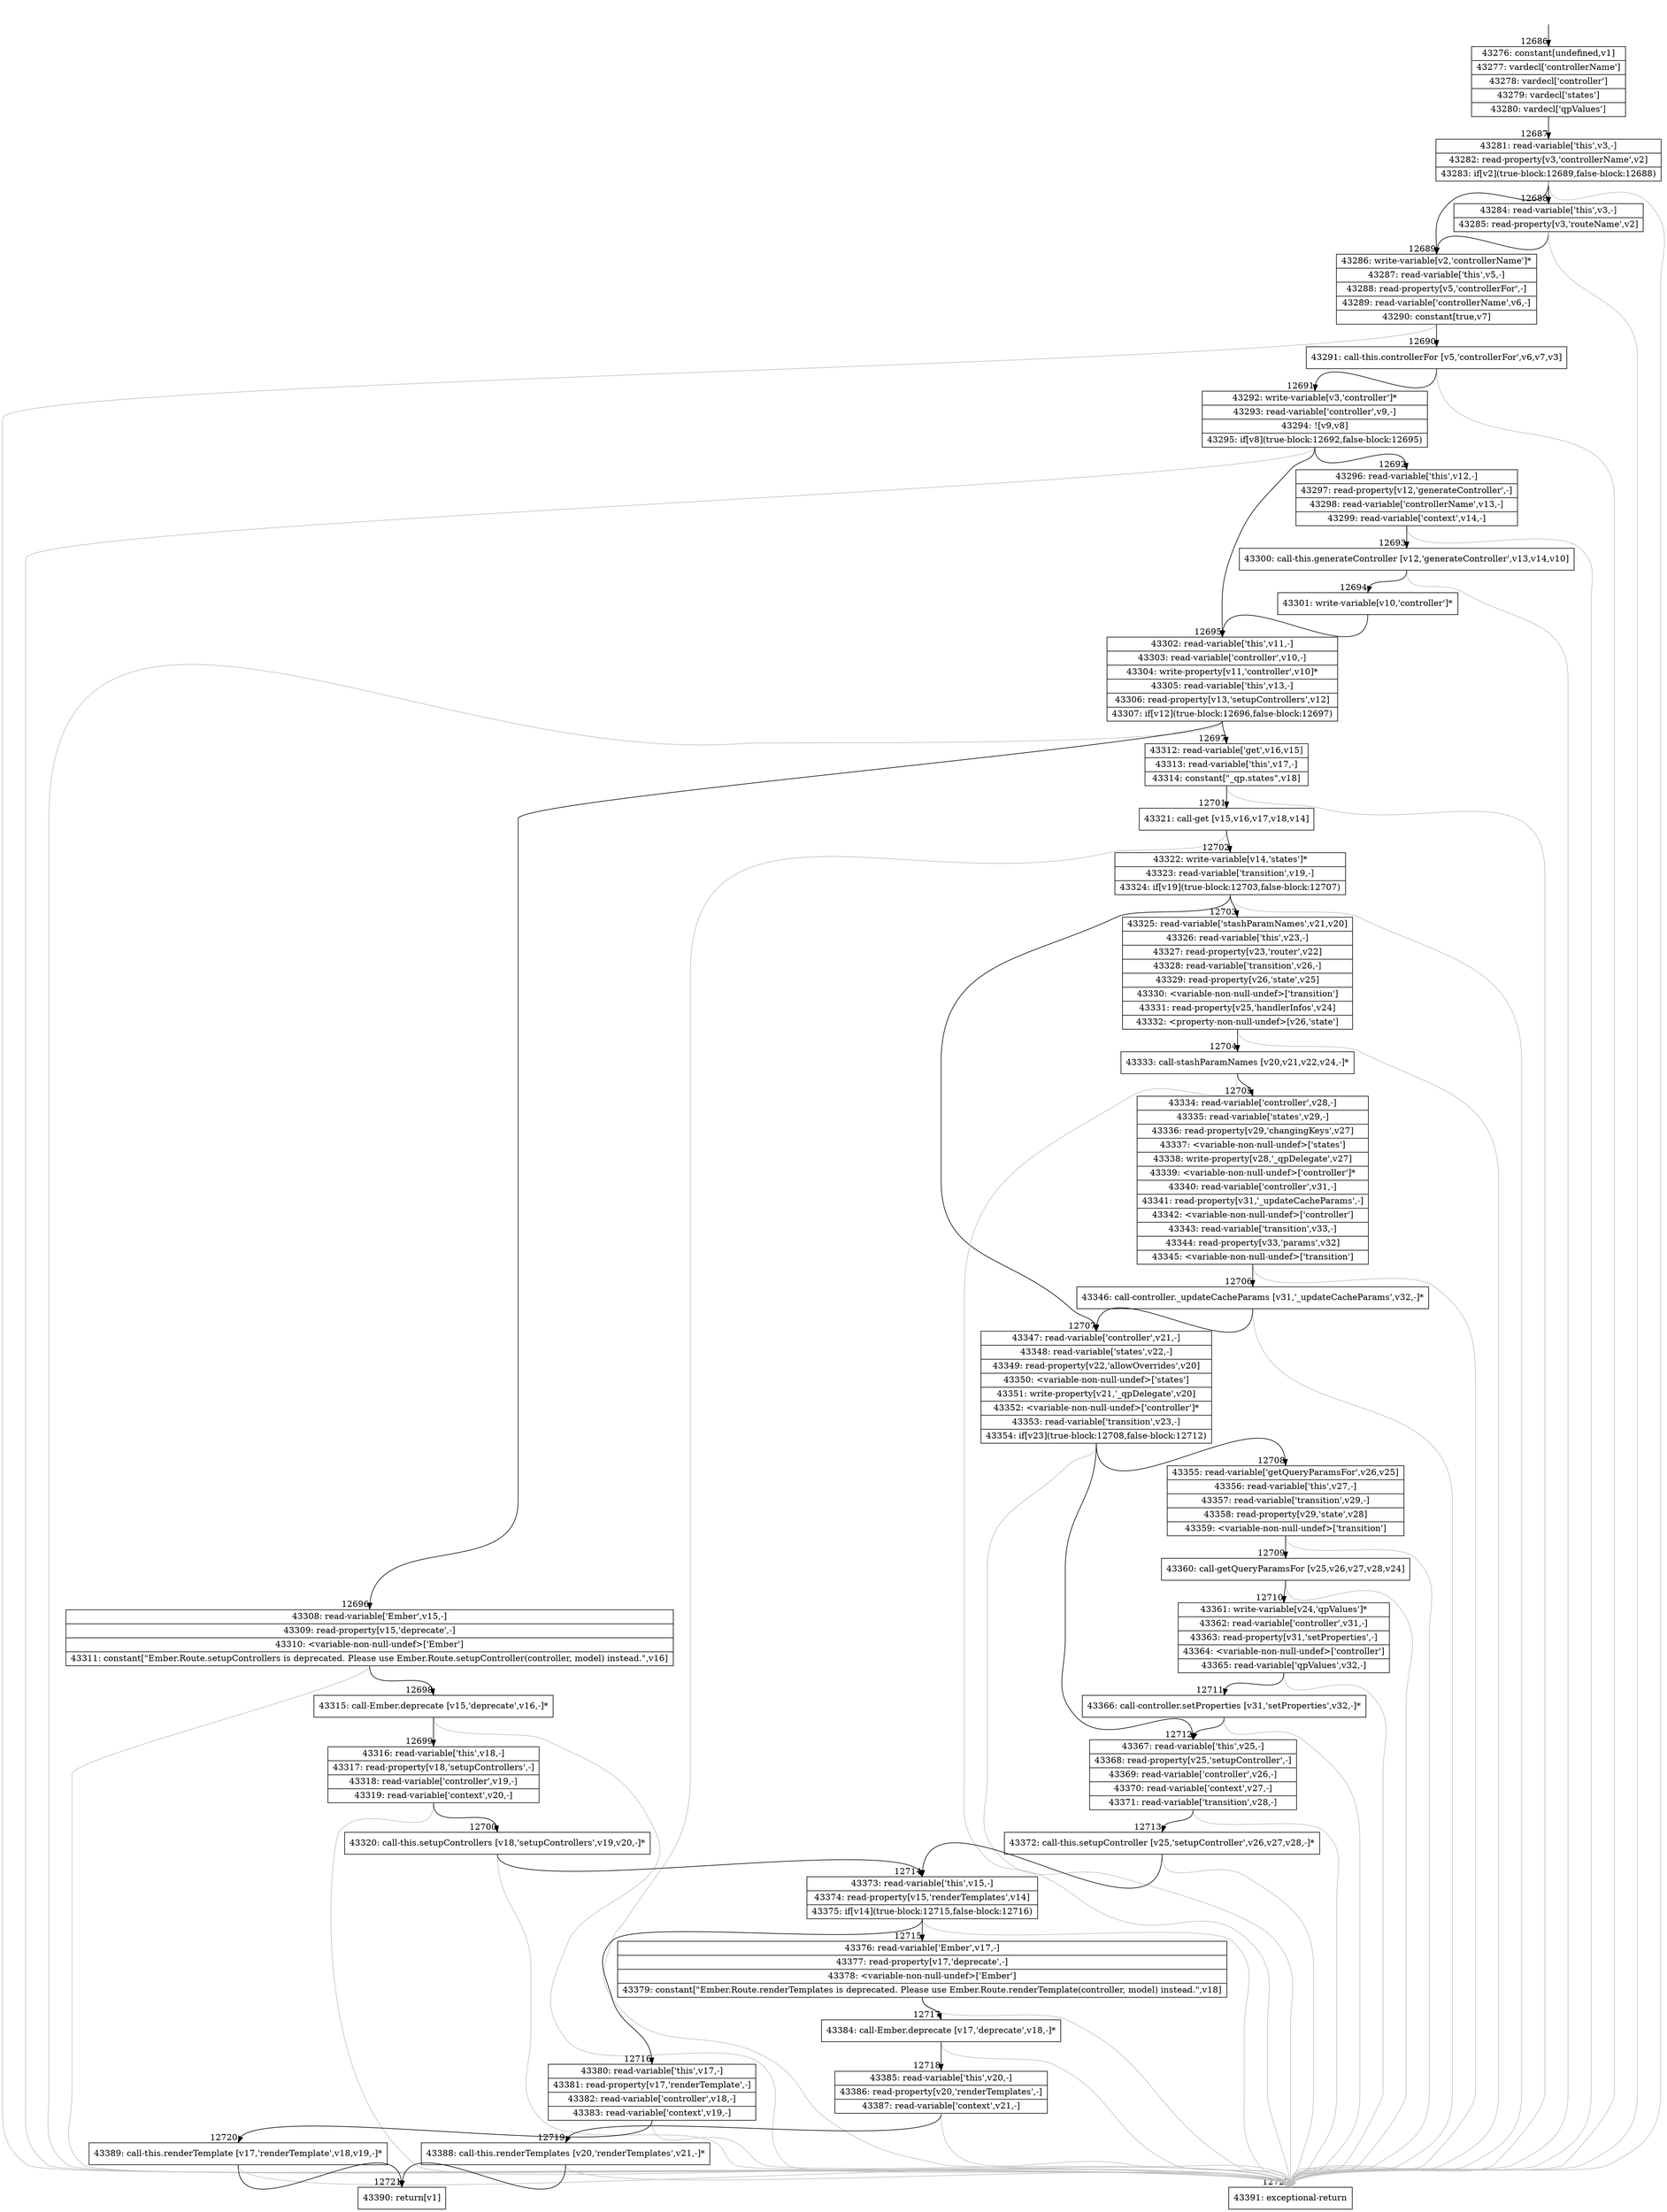 digraph {
rankdir="TD"
BB_entry1055[shape=none,label=""];
BB_entry1055 -> BB12686 [tailport=s, headport=n, headlabel="    12686"]
BB12686 [shape=record label="{43276: constant[undefined,v1]|43277: vardecl['controllerName']|43278: vardecl['controller']|43279: vardecl['states']|43280: vardecl['qpValues']}" ] 
BB12686 -> BB12687 [tailport=s, headport=n, headlabel="      12687"]
BB12687 [shape=record label="{43281: read-variable['this',v3,-]|43282: read-property[v3,'controllerName',v2]|43283: if[v2](true-block:12689,false-block:12688)}" ] 
BB12687 -> BB12689 [tailport=s, headport=n, headlabel="      12689"]
BB12687 -> BB12688 [tailport=s, headport=n, headlabel="      12688"]
BB12687 -> BB12722 [tailport=s, headport=n, color=gray, headlabel="      12722"]
BB12688 [shape=record label="{43284: read-variable['this',v3,-]|43285: read-property[v3,'routeName',v2]}" ] 
BB12688 -> BB12689 [tailport=s, headport=n]
BB12688 -> BB12722 [tailport=s, headport=n, color=gray]
BB12689 [shape=record label="{43286: write-variable[v2,'controllerName']*|43287: read-variable['this',v5,-]|43288: read-property[v5,'controllerFor',-]|43289: read-variable['controllerName',v6,-]|43290: constant[true,v7]}" ] 
BB12689 -> BB12690 [tailport=s, headport=n, headlabel="      12690"]
BB12689 -> BB12722 [tailport=s, headport=n, color=gray]
BB12690 [shape=record label="{43291: call-this.controllerFor [v5,'controllerFor',v6,v7,v3]}" ] 
BB12690 -> BB12691 [tailport=s, headport=n, headlabel="      12691"]
BB12690 -> BB12722 [tailport=s, headport=n, color=gray]
BB12691 [shape=record label="{43292: write-variable[v3,'controller']*|43293: read-variable['controller',v9,-]|43294: ![v9,v8]|43295: if[v8](true-block:12692,false-block:12695)}" ] 
BB12691 -> BB12692 [tailport=s, headport=n, headlabel="      12692"]
BB12691 -> BB12695 [tailport=s, headport=n, headlabel="      12695"]
BB12691 -> BB12722 [tailport=s, headport=n, color=gray]
BB12692 [shape=record label="{43296: read-variable['this',v12,-]|43297: read-property[v12,'generateController',-]|43298: read-variable['controllerName',v13,-]|43299: read-variable['context',v14,-]}" ] 
BB12692 -> BB12693 [tailport=s, headport=n, headlabel="      12693"]
BB12692 -> BB12722 [tailport=s, headport=n, color=gray]
BB12693 [shape=record label="{43300: call-this.generateController [v12,'generateController',v13,v14,v10]}" ] 
BB12693 -> BB12694 [tailport=s, headport=n, headlabel="      12694"]
BB12693 -> BB12722 [tailport=s, headport=n, color=gray]
BB12694 [shape=record label="{43301: write-variable[v10,'controller']*}" ] 
BB12694 -> BB12695 [tailport=s, headport=n]
BB12695 [shape=record label="{43302: read-variable['this',v11,-]|43303: read-variable['controller',v10,-]|43304: write-property[v11,'controller',v10]*|43305: read-variable['this',v13,-]|43306: read-property[v13,'setupControllers',v12]|43307: if[v12](true-block:12696,false-block:12697)}" ] 
BB12695 -> BB12696 [tailport=s, headport=n, headlabel="      12696"]
BB12695 -> BB12697 [tailport=s, headport=n, headlabel="      12697"]
BB12695 -> BB12722 [tailport=s, headport=n, color=gray]
BB12696 [shape=record label="{43308: read-variable['Ember',v15,-]|43309: read-property[v15,'deprecate',-]|43310: \<variable-non-null-undef\>['Ember']|43311: constant[\"Ember.Route.setupControllers is deprecated. Please use Ember.Route.setupController(controller, model) instead.\",v16]}" ] 
BB12696 -> BB12698 [tailport=s, headport=n, headlabel="      12698"]
BB12696 -> BB12722 [tailport=s, headport=n, color=gray]
BB12697 [shape=record label="{43312: read-variable['get',v16,v15]|43313: read-variable['this',v17,-]|43314: constant[\"_qp.states\",v18]}" ] 
BB12697 -> BB12701 [tailport=s, headport=n, headlabel="      12701"]
BB12697 -> BB12722 [tailport=s, headport=n, color=gray]
BB12698 [shape=record label="{43315: call-Ember.deprecate [v15,'deprecate',v16,-]*}" ] 
BB12698 -> BB12699 [tailport=s, headport=n, headlabel="      12699"]
BB12698 -> BB12722 [tailport=s, headport=n, color=gray]
BB12699 [shape=record label="{43316: read-variable['this',v18,-]|43317: read-property[v18,'setupControllers',-]|43318: read-variable['controller',v19,-]|43319: read-variable['context',v20,-]}" ] 
BB12699 -> BB12700 [tailport=s, headport=n, headlabel="      12700"]
BB12699 -> BB12722 [tailport=s, headport=n, color=gray]
BB12700 [shape=record label="{43320: call-this.setupControllers [v18,'setupControllers',v19,v20,-]*}" ] 
BB12700 -> BB12714 [tailport=s, headport=n, headlabel="      12714"]
BB12700 -> BB12722 [tailport=s, headport=n, color=gray]
BB12701 [shape=record label="{43321: call-get [v15,v16,v17,v18,v14]}" ] 
BB12701 -> BB12702 [tailport=s, headport=n, headlabel="      12702"]
BB12701 -> BB12722 [tailport=s, headport=n, color=gray]
BB12702 [shape=record label="{43322: write-variable[v14,'states']*|43323: read-variable['transition',v19,-]|43324: if[v19](true-block:12703,false-block:12707)}" ] 
BB12702 -> BB12703 [tailport=s, headport=n, headlabel="      12703"]
BB12702 -> BB12707 [tailport=s, headport=n, headlabel="      12707"]
BB12702 -> BB12722 [tailport=s, headport=n, color=gray]
BB12703 [shape=record label="{43325: read-variable['stashParamNames',v21,v20]|43326: read-variable['this',v23,-]|43327: read-property[v23,'router',v22]|43328: read-variable['transition',v26,-]|43329: read-property[v26,'state',v25]|43330: \<variable-non-null-undef\>['transition']|43331: read-property[v25,'handlerInfos',v24]|43332: \<property-non-null-undef\>[v26,'state']}" ] 
BB12703 -> BB12704 [tailport=s, headport=n, headlabel="      12704"]
BB12703 -> BB12722 [tailport=s, headport=n, color=gray]
BB12704 [shape=record label="{43333: call-stashParamNames [v20,v21,v22,v24,-]*}" ] 
BB12704 -> BB12705 [tailport=s, headport=n, headlabel="      12705"]
BB12704 -> BB12722 [tailport=s, headport=n, color=gray]
BB12705 [shape=record label="{43334: read-variable['controller',v28,-]|43335: read-variable['states',v29,-]|43336: read-property[v29,'changingKeys',v27]|43337: \<variable-non-null-undef\>['states']|43338: write-property[v28,'_qpDelegate',v27]|43339: \<variable-non-null-undef\>['controller']*|43340: read-variable['controller',v31,-]|43341: read-property[v31,'_updateCacheParams',-]|43342: \<variable-non-null-undef\>['controller']|43343: read-variable['transition',v33,-]|43344: read-property[v33,'params',v32]|43345: \<variable-non-null-undef\>['transition']}" ] 
BB12705 -> BB12706 [tailport=s, headport=n, headlabel="      12706"]
BB12705 -> BB12722 [tailport=s, headport=n, color=gray]
BB12706 [shape=record label="{43346: call-controller._updateCacheParams [v31,'_updateCacheParams',v32,-]*}" ] 
BB12706 -> BB12707 [tailport=s, headport=n]
BB12706 -> BB12722 [tailport=s, headport=n, color=gray]
BB12707 [shape=record label="{43347: read-variable['controller',v21,-]|43348: read-variable['states',v22,-]|43349: read-property[v22,'allowOverrides',v20]|43350: \<variable-non-null-undef\>['states']|43351: write-property[v21,'_qpDelegate',v20]|43352: \<variable-non-null-undef\>['controller']*|43353: read-variable['transition',v23,-]|43354: if[v23](true-block:12708,false-block:12712)}" ] 
BB12707 -> BB12708 [tailport=s, headport=n, headlabel="      12708"]
BB12707 -> BB12712 [tailport=s, headport=n, headlabel="      12712"]
BB12707 -> BB12722 [tailport=s, headport=n, color=gray]
BB12708 [shape=record label="{43355: read-variable['getQueryParamsFor',v26,v25]|43356: read-variable['this',v27,-]|43357: read-variable['transition',v29,-]|43358: read-property[v29,'state',v28]|43359: \<variable-non-null-undef\>['transition']}" ] 
BB12708 -> BB12709 [tailport=s, headport=n, headlabel="      12709"]
BB12708 -> BB12722 [tailport=s, headport=n, color=gray]
BB12709 [shape=record label="{43360: call-getQueryParamsFor [v25,v26,v27,v28,v24]}" ] 
BB12709 -> BB12710 [tailport=s, headport=n, headlabel="      12710"]
BB12709 -> BB12722 [tailport=s, headport=n, color=gray]
BB12710 [shape=record label="{43361: write-variable[v24,'qpValues']*|43362: read-variable['controller',v31,-]|43363: read-property[v31,'setProperties',-]|43364: \<variable-non-null-undef\>['controller']|43365: read-variable['qpValues',v32,-]}" ] 
BB12710 -> BB12711 [tailport=s, headport=n, headlabel="      12711"]
BB12710 -> BB12722 [tailport=s, headport=n, color=gray]
BB12711 [shape=record label="{43366: call-controller.setProperties [v31,'setProperties',v32,-]*}" ] 
BB12711 -> BB12712 [tailport=s, headport=n]
BB12711 -> BB12722 [tailport=s, headport=n, color=gray]
BB12712 [shape=record label="{43367: read-variable['this',v25,-]|43368: read-property[v25,'setupController',-]|43369: read-variable['controller',v26,-]|43370: read-variable['context',v27,-]|43371: read-variable['transition',v28,-]}" ] 
BB12712 -> BB12713 [tailport=s, headport=n, headlabel="      12713"]
BB12712 -> BB12722 [tailport=s, headport=n, color=gray]
BB12713 [shape=record label="{43372: call-this.setupController [v25,'setupController',v26,v27,v28,-]*}" ] 
BB12713 -> BB12714 [tailport=s, headport=n]
BB12713 -> BB12722 [tailport=s, headport=n, color=gray]
BB12714 [shape=record label="{43373: read-variable['this',v15,-]|43374: read-property[v15,'renderTemplates',v14]|43375: if[v14](true-block:12715,false-block:12716)}" ] 
BB12714 -> BB12715 [tailport=s, headport=n, headlabel="      12715"]
BB12714 -> BB12716 [tailport=s, headport=n, headlabel="      12716"]
BB12714 -> BB12722 [tailport=s, headport=n, color=gray]
BB12715 [shape=record label="{43376: read-variable['Ember',v17,-]|43377: read-property[v17,'deprecate',-]|43378: \<variable-non-null-undef\>['Ember']|43379: constant[\"Ember.Route.renderTemplates is deprecated. Please use Ember.Route.renderTemplate(controller, model) instead.\",v18]}" ] 
BB12715 -> BB12717 [tailport=s, headport=n, headlabel="      12717"]
BB12715 -> BB12722 [tailport=s, headport=n, color=gray]
BB12716 [shape=record label="{43380: read-variable['this',v17,-]|43381: read-property[v17,'renderTemplate',-]|43382: read-variable['controller',v18,-]|43383: read-variable['context',v19,-]}" ] 
BB12716 -> BB12720 [tailport=s, headport=n, headlabel="      12720"]
BB12716 -> BB12722 [tailport=s, headport=n, color=gray]
BB12717 [shape=record label="{43384: call-Ember.deprecate [v17,'deprecate',v18,-]*}" ] 
BB12717 -> BB12718 [tailport=s, headport=n, headlabel="      12718"]
BB12717 -> BB12722 [tailport=s, headport=n, color=gray]
BB12718 [shape=record label="{43385: read-variable['this',v20,-]|43386: read-property[v20,'renderTemplates',-]|43387: read-variable['context',v21,-]}" ] 
BB12718 -> BB12719 [tailport=s, headport=n, headlabel="      12719"]
BB12718 -> BB12722 [tailport=s, headport=n, color=gray]
BB12719 [shape=record label="{43388: call-this.renderTemplates [v20,'renderTemplates',v21,-]*}" ] 
BB12719 -> BB12721 [tailport=s, headport=n, headlabel="      12721"]
BB12719 -> BB12722 [tailport=s, headport=n, color=gray]
BB12720 [shape=record label="{43389: call-this.renderTemplate [v17,'renderTemplate',v18,v19,-]*}" ] 
BB12720 -> BB12721 [tailport=s, headport=n]
BB12720 -> BB12722 [tailport=s, headport=n, color=gray]
BB12721 [shape=record label="{43390: return[v1]}" ] 
BB12722 [shape=record label="{43391: exceptional-return}" ] 
//#$~ 23745
}

